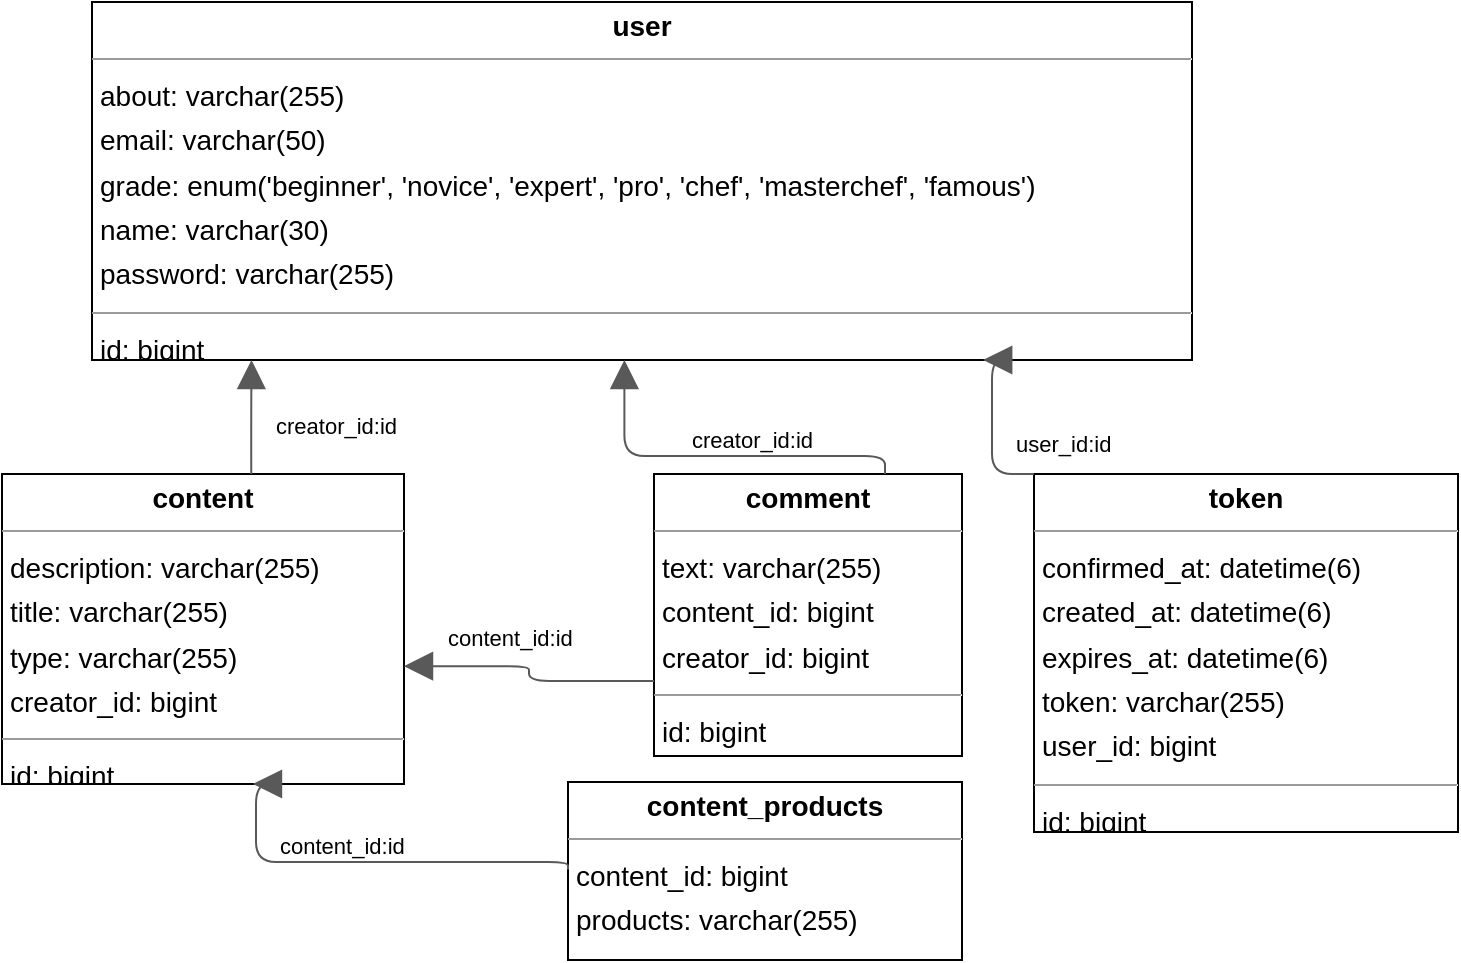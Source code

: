 <mxGraphModel dx="0" dy="0" grid="1" gridSize="10" guides="1" tooltips="1" connect="1" arrows="1" fold="1" page="0" pageScale="1" background="none" math="0" shadow="0">
  <root>
    <mxCell id="0" />
    <mxCell id="1" parent="0" />
    <mxCell id="node1" parent="1" vertex="1" value="&lt;p style=&quot;margin:0px;margin-top:4px;text-align:center;&quot;&gt;&lt;b&gt;comment&lt;/b&gt;&lt;/p&gt;&lt;hr size=&quot;1&quot;/&gt;&lt;p style=&quot;margin:0 0 0 4px;line-height:1.6;&quot;&gt; text: varchar(255)&lt;br/&gt; content_id: bigint&lt;br/&gt; creator_id: bigint&lt;/p&gt;&lt;hr size=&quot;1&quot;/&gt;&lt;p style=&quot;margin:0 0 0 4px;line-height:1.6;&quot;&gt; id: bigint&lt;/p&gt;" style="verticalAlign=top;align=left;overflow=fill;fontSize=14;fontFamily=Helvetica;html=1;rounded=0;shadow=0;comic=0;labelBackgroundColor=none;strokeWidth=1;">
      <mxGeometry x="10" y="-521" width="154" height="141" as="geometry" />
    </mxCell>
    <mxCell id="node2" parent="1" vertex="1" value="&lt;p style=&quot;margin:0px;margin-top:4px;text-align:center;&quot;&gt;&lt;b&gt;content&lt;/b&gt;&lt;/p&gt;&lt;hr size=&quot;1&quot;/&gt;&lt;p style=&quot;margin:0 0 0 4px;line-height:1.6;&quot;&gt; description: varchar(255)&lt;br/&gt; title: varchar(255)&lt;br/&gt; type: varchar(255)&lt;br/&gt; creator_id: bigint&lt;/p&gt;&lt;hr size=&quot;1&quot;/&gt;&lt;p style=&quot;margin:0 0 0 4px;line-height:1.6;&quot;&gt; id: bigint&lt;/p&gt;" style="verticalAlign=top;align=left;overflow=fill;fontSize=14;fontFamily=Helvetica;html=1;rounded=0;shadow=0;comic=0;labelBackgroundColor=none;strokeWidth=1;">
      <mxGeometry x="-316" y="-521" width="201" height="155" as="geometry" />
    </mxCell>
    <mxCell id="node0" parent="1" vertex="1" value="&lt;p style=&quot;margin:0px;margin-top:4px;text-align:center;&quot;&gt;&lt;b&gt;content_products&lt;/b&gt;&lt;/p&gt;&lt;hr size=&quot;1&quot;/&gt;&lt;p style=&quot;margin:0 0 0 4px;line-height:1.6;&quot;&gt; content_id: bigint&lt;br/&gt; products: varchar(255)&lt;/p&gt;" style="verticalAlign=top;align=left;overflow=fill;fontSize=14;fontFamily=Helvetica;html=1;rounded=0;shadow=0;comic=0;labelBackgroundColor=none;strokeWidth=1;">
      <mxGeometry x="-33" y="-367" width="197" height="89" as="geometry" />
    </mxCell>
    <mxCell id="node3" parent="1" vertex="1" value="&lt;p style=&quot;margin:0px;margin-top:4px;text-align:center;&quot;&gt;&lt;b&gt;token&lt;/b&gt;&lt;/p&gt;&lt;hr size=&quot;1&quot;/&gt;&lt;p style=&quot;margin:0 0 0 4px;line-height:1.6;&quot;&gt; confirmed_at: datetime(6)&lt;br/&gt; created_at: datetime(6)&lt;br/&gt; expires_at: datetime(6)&lt;br/&gt; token: varchar(255)&lt;br/&gt; user_id: bigint&lt;/p&gt;&lt;hr size=&quot;1&quot;/&gt;&lt;p style=&quot;margin:0 0 0 4px;line-height:1.6;&quot;&gt; id: bigint&lt;/p&gt;" style="verticalAlign=top;align=left;overflow=fill;fontSize=14;fontFamily=Helvetica;html=1;rounded=0;shadow=0;comic=0;labelBackgroundColor=none;strokeWidth=1;">
      <mxGeometry x="200" y="-521" width="212" height="179" as="geometry" />
    </mxCell>
    <mxCell id="node4" parent="1" vertex="1" value="&lt;p style=&quot;margin:0px;margin-top:4px;text-align:center;&quot;&gt;&lt;b&gt;user&lt;/b&gt;&lt;/p&gt;&lt;hr size=&quot;1&quot;/&gt;&lt;p style=&quot;margin:0 0 0 4px;line-height:1.6;&quot;&gt; about: varchar(255)&lt;br/&gt; email: varchar(50)&lt;br/&gt; grade: enum(&amp;#39;beginner&amp;#39;, &amp;#39;novice&amp;#39;, &amp;#39;expert&amp;#39;, &amp;#39;pro&amp;#39;, &amp;#39;chef&amp;#39;, &amp;#39;masterchef&amp;#39;, &amp;#39;famous&amp;#39;)&lt;br/&gt; name: varchar(30)&lt;br/&gt; password: varchar(255)&lt;/p&gt;&lt;hr size=&quot;1&quot;/&gt;&lt;p style=&quot;margin:0 0 0 4px;line-height:1.6;&quot;&gt; id: bigint&lt;/p&gt;" style="verticalAlign=top;align=left;overflow=fill;fontSize=14;fontFamily=Helvetica;html=1;rounded=0;shadow=0;comic=0;labelBackgroundColor=none;strokeWidth=1;">
      <mxGeometry x="-271" y="-757" width="550" height="179" as="geometry" />
    </mxCell>
    <mxCell id="edge2" edge="1" value="" parent="1" source="node1" target="node2" style="html=1;rounded=1;edgeStyle=orthogonalEdgeStyle;dashed=0;startArrow=none;endArrow=block;endSize=12;strokeColor=#595959;exitX=0.000;exitY=0.734;exitDx=0;exitDy=0;entryX=1.000;entryY=0.620;entryDx=0;entryDy=0;">
      <mxGeometry width="50" height="50" relative="1" as="geometry">
        <Array as="points" />
      </mxGeometry>
    </mxCell>
    <mxCell id="label14" parent="edge2" vertex="1" connectable="0" value="content_id:id" style="edgeLabel;resizable=0;html=1;align=left;verticalAlign=top;strokeColor=default;">
      <mxGeometry x="-95" y="-452" as="geometry" />
    </mxCell>
    <mxCell id="edge4" edge="1" value="" parent="1" source="node1" target="node4" style="html=1;rounded=1;edgeStyle=orthogonalEdgeStyle;dashed=0;startArrow=none;endArrow=block;endSize=12;strokeColor=#595959;exitX=0.750;exitY=0.000;exitDx=0;exitDy=0;entryX=0.484;entryY=1.000;entryDx=0;entryDy=0;">
      <mxGeometry width="50" height="50" relative="1" as="geometry">
        <Array as="points">
          <mxPoint x="125" y="-530" />
          <mxPoint x="-5" y="-530" />
        </Array>
      </mxGeometry>
    </mxCell>
    <mxCell id="label26" parent="edge4" vertex="1" connectable="0" value="creator_id:id" style="edgeLabel;resizable=0;html=1;align=left;verticalAlign=top;strokeColor=default;">
      <mxGeometry x="27" y="-551" as="geometry" />
    </mxCell>
    <mxCell id="edge3" edge="1" value="" parent="1" source="node2" target="node4" style="html=1;rounded=1;edgeStyle=orthogonalEdgeStyle;dashed=0;startArrow=none;endArrow=block;endSize=12;strokeColor=#595959;exitX=0.620;exitY=0.000;exitDx=0;exitDy=0;entryX=0.145;entryY=1.000;entryDx=0;entryDy=0;">
      <mxGeometry width="50" height="50" relative="1" as="geometry">
        <Array as="points" />
      </mxGeometry>
    </mxCell>
    <mxCell id="label20" parent="edge3" vertex="1" connectable="0" value="creator_id:id" style="edgeLabel;resizable=0;html=1;align=left;verticalAlign=top;strokeColor=default;">
      <mxGeometry x="-181" y="-558" as="geometry" />
    </mxCell>
    <mxCell id="edge1" edge="1" value="" parent="1" source="node0" target="node2" style="html=1;rounded=1;edgeStyle=orthogonalEdgeStyle;dashed=0;startArrow=none;endArrow=block;endSize=12;strokeColor=#595959;exitX=0.000;exitY=0.492;exitDx=0;exitDy=0;entryX=0.630;entryY=1.023;entryDx=0;entryDy=0;">
      <mxGeometry width="50" height="50" relative="1" as="geometry">
        <Array as="points">
          <mxPoint x="-189" y="-327" />
        </Array>
      </mxGeometry>
    </mxCell>
    <mxCell id="label8" parent="edge1" vertex="1" connectable="0" value="content_id:id" style="edgeLabel;resizable=0;html=1;align=left;verticalAlign=top;strokeColor=default;">
      <mxGeometry x="-179" y="-348" as="geometry" />
    </mxCell>
    <mxCell id="edge0" edge="1" value="" parent="1" source="node3" target="node4" style="html=1;rounded=1;edgeStyle=orthogonalEdgeStyle;dashed=0;startArrow=none;endArrow=block;endSize=12;strokeColor=#595959;exitX=0.000;exitY=0.000;exitDx=0;exitDy=0;entryX=0.817;entryY=1.011;entryDx=0;entryDy=0;">
      <mxGeometry width="50" height="50" relative="1" as="geometry">
        <Array as="points">
          <mxPoint x="179" y="-521" />
        </Array>
      </mxGeometry>
    </mxCell>
    <mxCell id="label2" parent="edge0" vertex="1" connectable="0" value="user_id:id" style="edgeLabel;resizable=0;html=1;align=left;verticalAlign=top;strokeColor=default;">
      <mxGeometry x="189" y="-549" as="geometry" />
    </mxCell>
  </root>
</mxGraphModel>